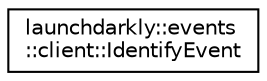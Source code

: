digraph "Graphical Class Hierarchy"
{
 // LATEX_PDF_SIZE
  edge [fontname="Helvetica",fontsize="10",labelfontname="Helvetica",labelfontsize="10"];
  node [fontname="Helvetica",fontsize="10",shape=record];
  rankdir="LR";
  Node0 [label="launchdarkly::events\l::client::IdentifyEvent",height=0.2,width=0.4,color="black", fillcolor="white", style="filled",URL="$structlaunchdarkly_1_1events_1_1client_1_1IdentifyEvent.html",tooltip=" "];
}
